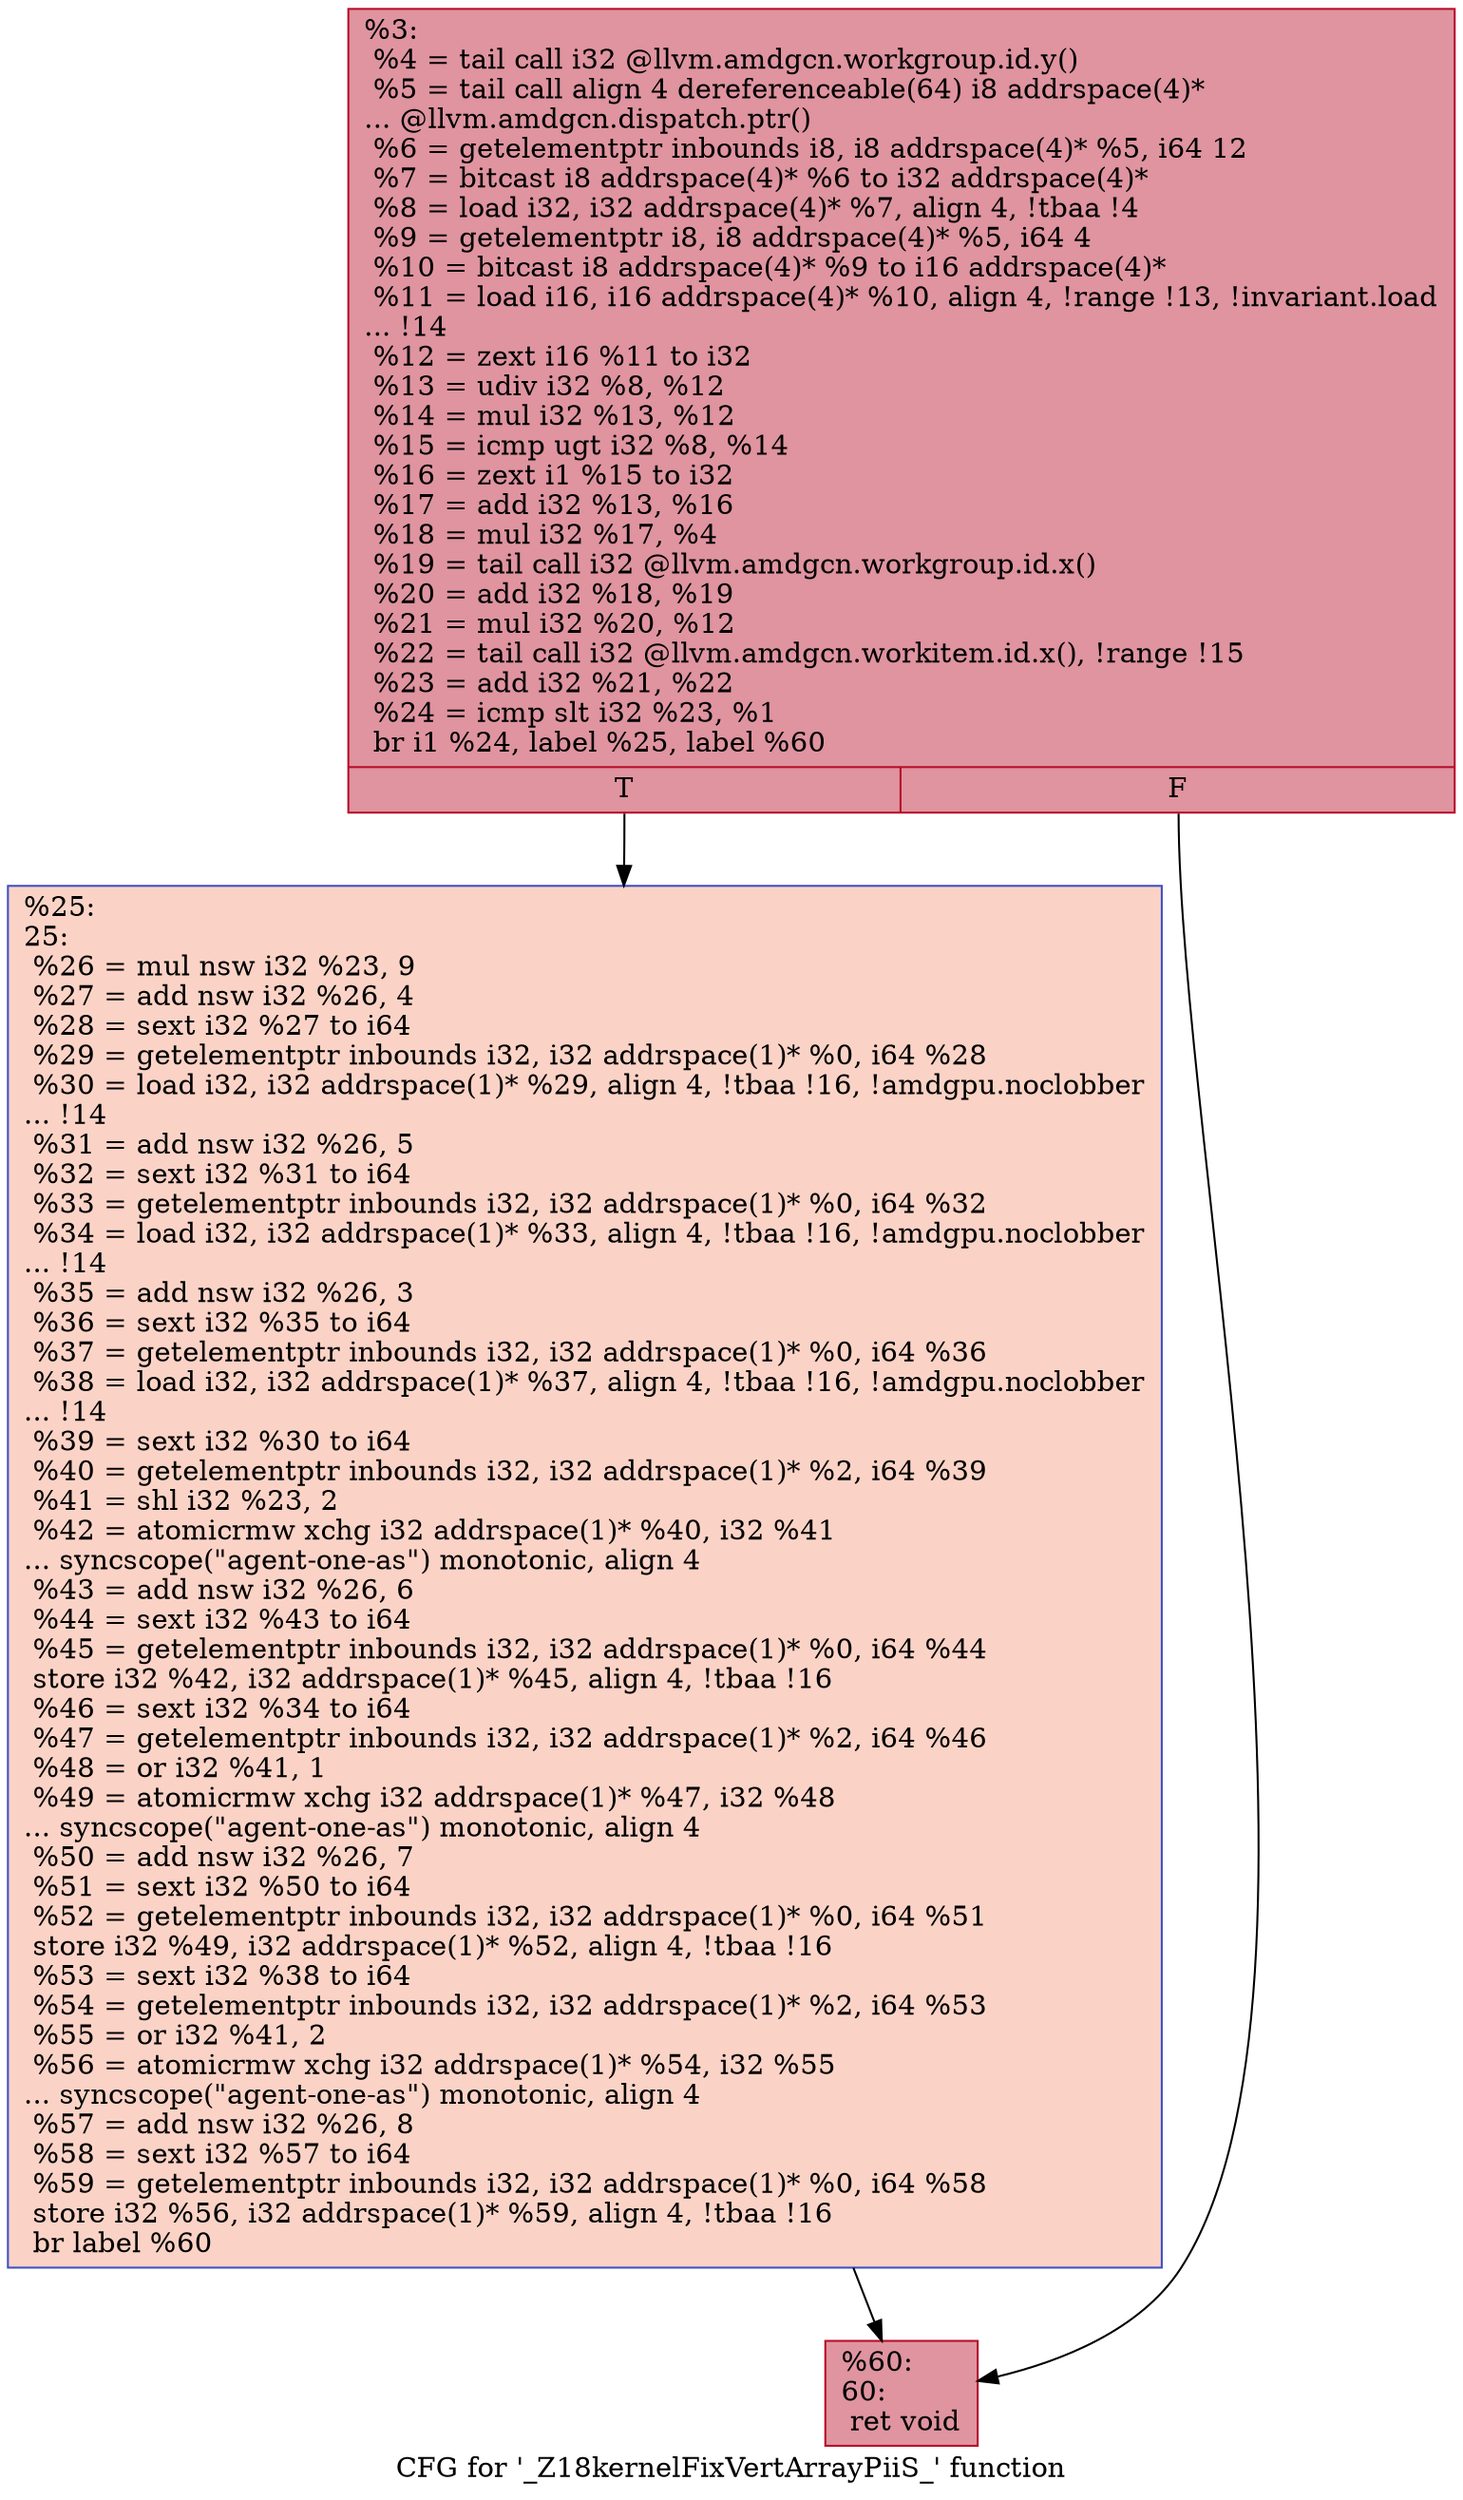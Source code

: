 digraph "CFG for '_Z18kernelFixVertArrayPiiS_' function" {
	label="CFG for '_Z18kernelFixVertArrayPiiS_' function";

	Node0x54cb990 [shape=record,color="#b70d28ff", style=filled, fillcolor="#b70d2870",label="{%3:\l  %4 = tail call i32 @llvm.amdgcn.workgroup.id.y()\l  %5 = tail call align 4 dereferenceable(64) i8 addrspace(4)*\l... @llvm.amdgcn.dispatch.ptr()\l  %6 = getelementptr inbounds i8, i8 addrspace(4)* %5, i64 12\l  %7 = bitcast i8 addrspace(4)* %6 to i32 addrspace(4)*\l  %8 = load i32, i32 addrspace(4)* %7, align 4, !tbaa !4\l  %9 = getelementptr i8, i8 addrspace(4)* %5, i64 4\l  %10 = bitcast i8 addrspace(4)* %9 to i16 addrspace(4)*\l  %11 = load i16, i16 addrspace(4)* %10, align 4, !range !13, !invariant.load\l... !14\l  %12 = zext i16 %11 to i32\l  %13 = udiv i32 %8, %12\l  %14 = mul i32 %13, %12\l  %15 = icmp ugt i32 %8, %14\l  %16 = zext i1 %15 to i32\l  %17 = add i32 %13, %16\l  %18 = mul i32 %17, %4\l  %19 = tail call i32 @llvm.amdgcn.workgroup.id.x()\l  %20 = add i32 %18, %19\l  %21 = mul i32 %20, %12\l  %22 = tail call i32 @llvm.amdgcn.workitem.id.x(), !range !15\l  %23 = add i32 %21, %22\l  %24 = icmp slt i32 %23, %1\l  br i1 %24, label %25, label %60\l|{<s0>T|<s1>F}}"];
	Node0x54cb990:s0 -> Node0x54ce1c0;
	Node0x54cb990:s1 -> Node0x54ce250;
	Node0x54ce1c0 [shape=record,color="#3d50c3ff", style=filled, fillcolor="#f59c7d70",label="{%25:\l25:                                               \l  %26 = mul nsw i32 %23, 9\l  %27 = add nsw i32 %26, 4\l  %28 = sext i32 %27 to i64\l  %29 = getelementptr inbounds i32, i32 addrspace(1)* %0, i64 %28\l  %30 = load i32, i32 addrspace(1)* %29, align 4, !tbaa !16, !amdgpu.noclobber\l... !14\l  %31 = add nsw i32 %26, 5\l  %32 = sext i32 %31 to i64\l  %33 = getelementptr inbounds i32, i32 addrspace(1)* %0, i64 %32\l  %34 = load i32, i32 addrspace(1)* %33, align 4, !tbaa !16, !amdgpu.noclobber\l... !14\l  %35 = add nsw i32 %26, 3\l  %36 = sext i32 %35 to i64\l  %37 = getelementptr inbounds i32, i32 addrspace(1)* %0, i64 %36\l  %38 = load i32, i32 addrspace(1)* %37, align 4, !tbaa !16, !amdgpu.noclobber\l... !14\l  %39 = sext i32 %30 to i64\l  %40 = getelementptr inbounds i32, i32 addrspace(1)* %2, i64 %39\l  %41 = shl i32 %23, 2\l  %42 = atomicrmw xchg i32 addrspace(1)* %40, i32 %41\l... syncscope(\"agent-one-as\") monotonic, align 4\l  %43 = add nsw i32 %26, 6\l  %44 = sext i32 %43 to i64\l  %45 = getelementptr inbounds i32, i32 addrspace(1)* %0, i64 %44\l  store i32 %42, i32 addrspace(1)* %45, align 4, !tbaa !16\l  %46 = sext i32 %34 to i64\l  %47 = getelementptr inbounds i32, i32 addrspace(1)* %2, i64 %46\l  %48 = or i32 %41, 1\l  %49 = atomicrmw xchg i32 addrspace(1)* %47, i32 %48\l... syncscope(\"agent-one-as\") monotonic, align 4\l  %50 = add nsw i32 %26, 7\l  %51 = sext i32 %50 to i64\l  %52 = getelementptr inbounds i32, i32 addrspace(1)* %0, i64 %51\l  store i32 %49, i32 addrspace(1)* %52, align 4, !tbaa !16\l  %53 = sext i32 %38 to i64\l  %54 = getelementptr inbounds i32, i32 addrspace(1)* %2, i64 %53\l  %55 = or i32 %41, 2\l  %56 = atomicrmw xchg i32 addrspace(1)* %54, i32 %55\l... syncscope(\"agent-one-as\") monotonic, align 4\l  %57 = add nsw i32 %26, 8\l  %58 = sext i32 %57 to i64\l  %59 = getelementptr inbounds i32, i32 addrspace(1)* %0, i64 %58\l  store i32 %56, i32 addrspace(1)* %59, align 4, !tbaa !16\l  br label %60\l}"];
	Node0x54ce1c0 -> Node0x54ce250;
	Node0x54ce250 [shape=record,color="#b70d28ff", style=filled, fillcolor="#b70d2870",label="{%60:\l60:                                               \l  ret void\l}"];
}

